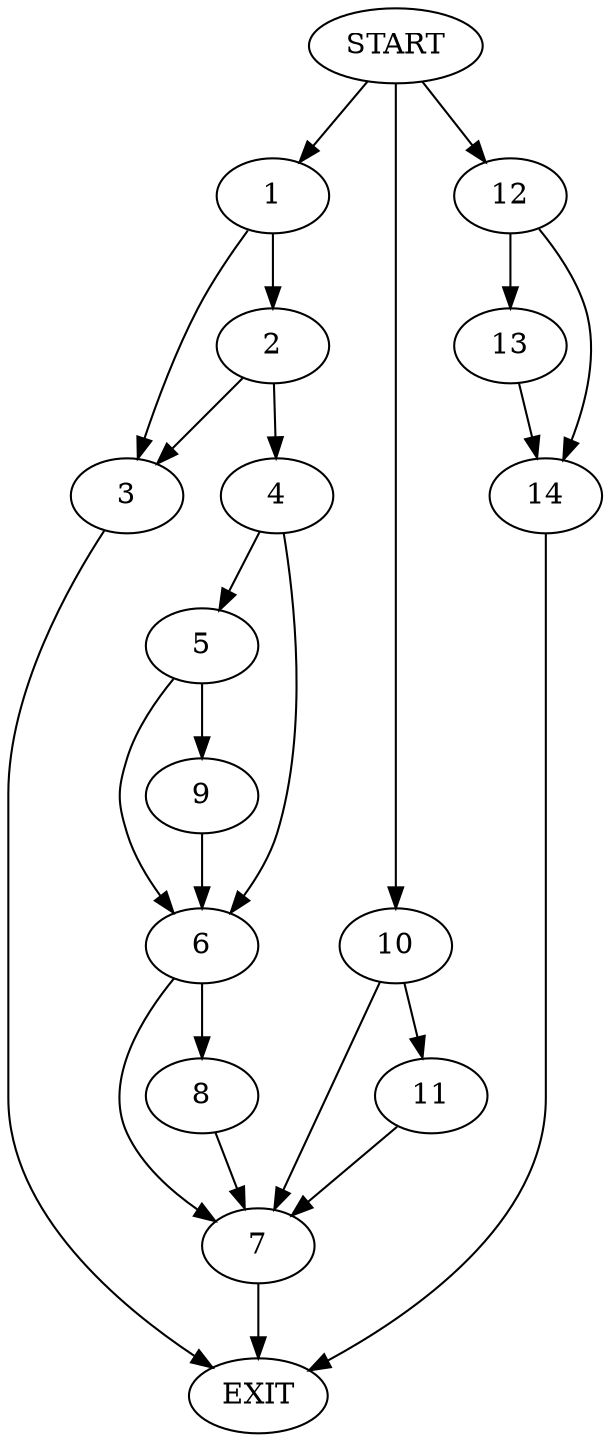 digraph {
0 [label="START"]
15 [label="EXIT"]
0 -> 1
1 -> 2
1 -> 3
2 -> 4
2 -> 3
3 -> 15
4 -> 5
4 -> 6
6 -> 7
6 -> 8
5 -> 9
5 -> 6
9 -> 6
7 -> 15
8 -> 7
0 -> 10
10 -> 11
10 -> 7
11 -> 7
0 -> 12
12 -> 13
12 -> 14
14 -> 15
13 -> 14
}
